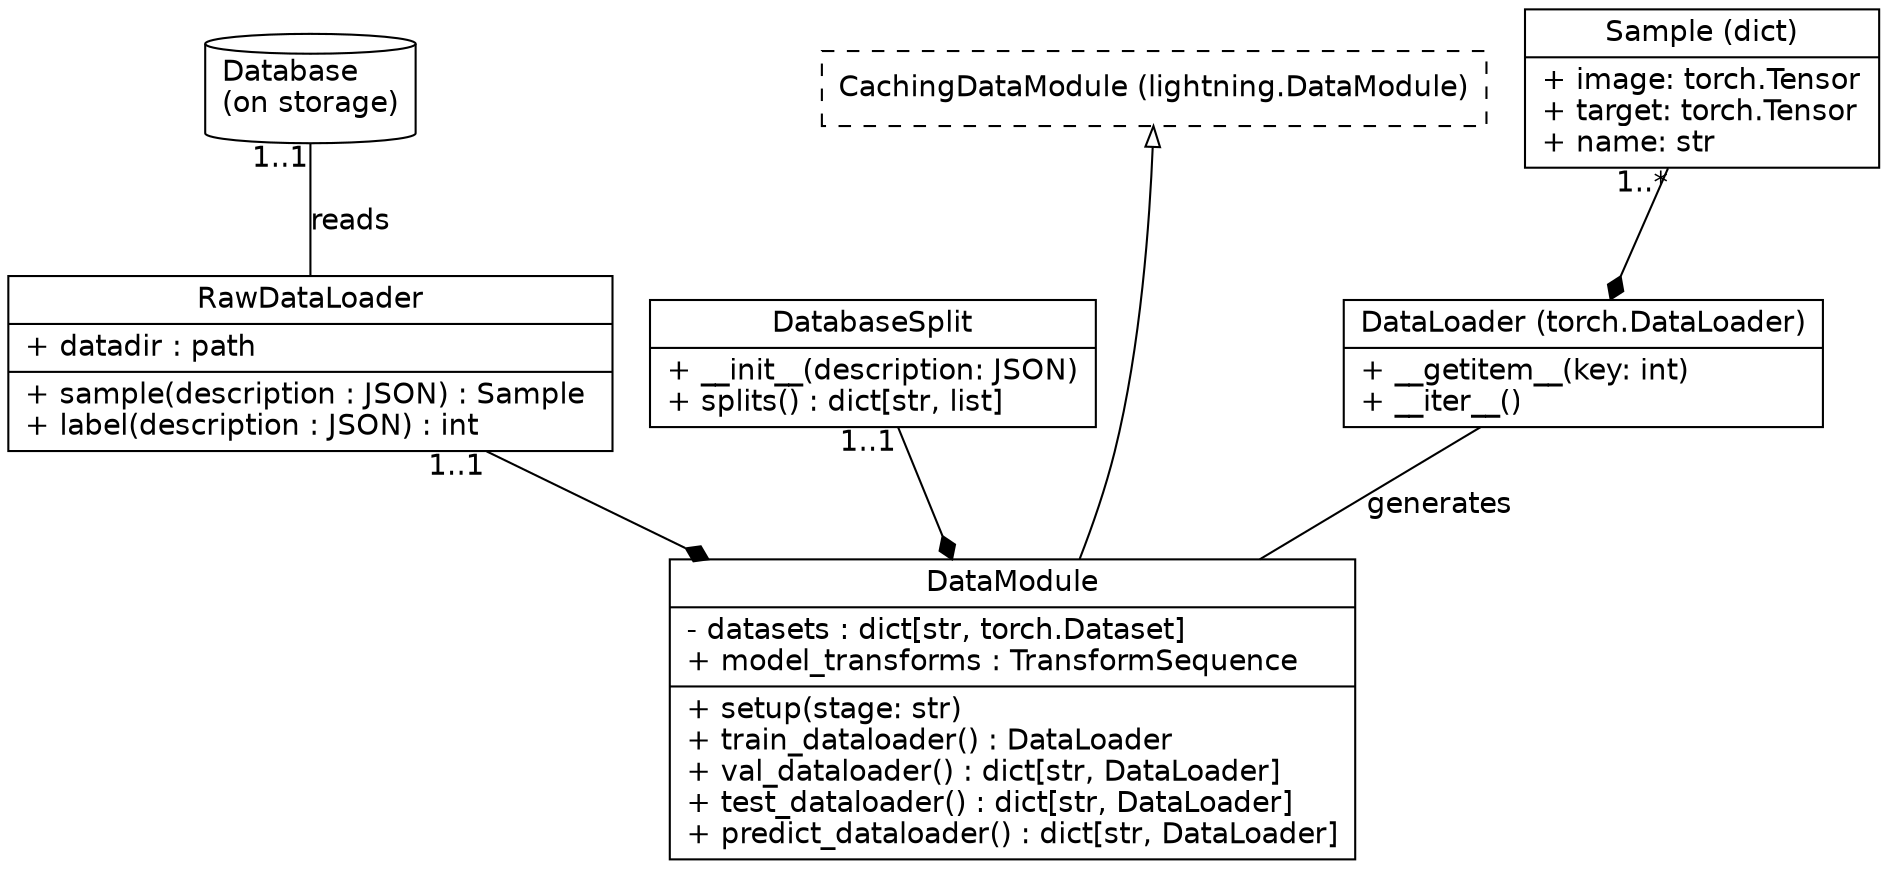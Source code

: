 # SPDX-FileCopyrightText: Copyright © 2024 Idiap Research Institute <contact@idiap.ch>
#
# SPDX-License-Identifier: GPL-3.0-or-later

digraph G {
    rankdir = TB;

    fontname = "Helvetica"

    node [
        fontname = "Helvetica"
        shape = "record"
    ]

    edge [
        fontname = "Helvetica"
    ]

    Database [
        label = "Database\l(on storage)"
        shape = "cylinder"
    ]

    DatabaseSplit [
        label = "{DatabaseSplit|+ __init__(description: JSON)\l+ splits() : dict[str, list]\l}"
    ]

    RawDataLoader [
        label = "{RawDataLoader|+ datadir : path\l|+ sample(description : JSON) : Sample \l+ label(description : JSON) : int\l}"
    ]

    DataModule [
        label = "{DataModule|- datasets : dict[str, torch.Dataset]\l+ model_transforms : TransformSequence\l|+ setup(stage: str)\l+ train_dataloader() : DataLoader\l+ val_dataloader() : dict[str, DataLoader]\l+ test_dataloader() : dict[str, DataLoader]\l+ predict_dataloader() : dict[str, DataLoader]\l}"
    ]

    CachingDataModule [
        label = "{CachingDataModule (lightning.DataModule)}"
        style = "dashed"
    ]

    Sample [
        label = "{Sample (dict)|+ image: torch.Tensor\l+ target: torch.Tensor\l+ name: str\l}"
    ]

    DataLoader [
        label = "{DataLoader (torch.DataLoader)|+ __getitem__(key: int)\l+ __iter__()\l}"
    ]

    edge [
        arrowhead = "empty"
    ]

    DataModule -> CachingDataModule

    edge [
        arrowhead = "diamond"
        taillabel = "1..1"
    ]

    DatabaseSplit -> DataModule
    RawDataLoader -> DataModule

    edge [
        arrowhead = "diamond"
        taillabel = "1..*"
    ]

    Sample -> DataLoader

    edge [
        arrowhead = "none"
        taillabel = ""
        label = "generates"
    ]

    DataModule -> DataLoader

    edge [
        arrowhead = "none"
        headlabel = "1..1"
        label = "reads"
    ]

    RawDataLoader -> Database

    { rank = same; Database; CachingDataModule; Sample; }
    { rank = same; RawDataLoader; DatabaseSplit; DataLoader; }

}
